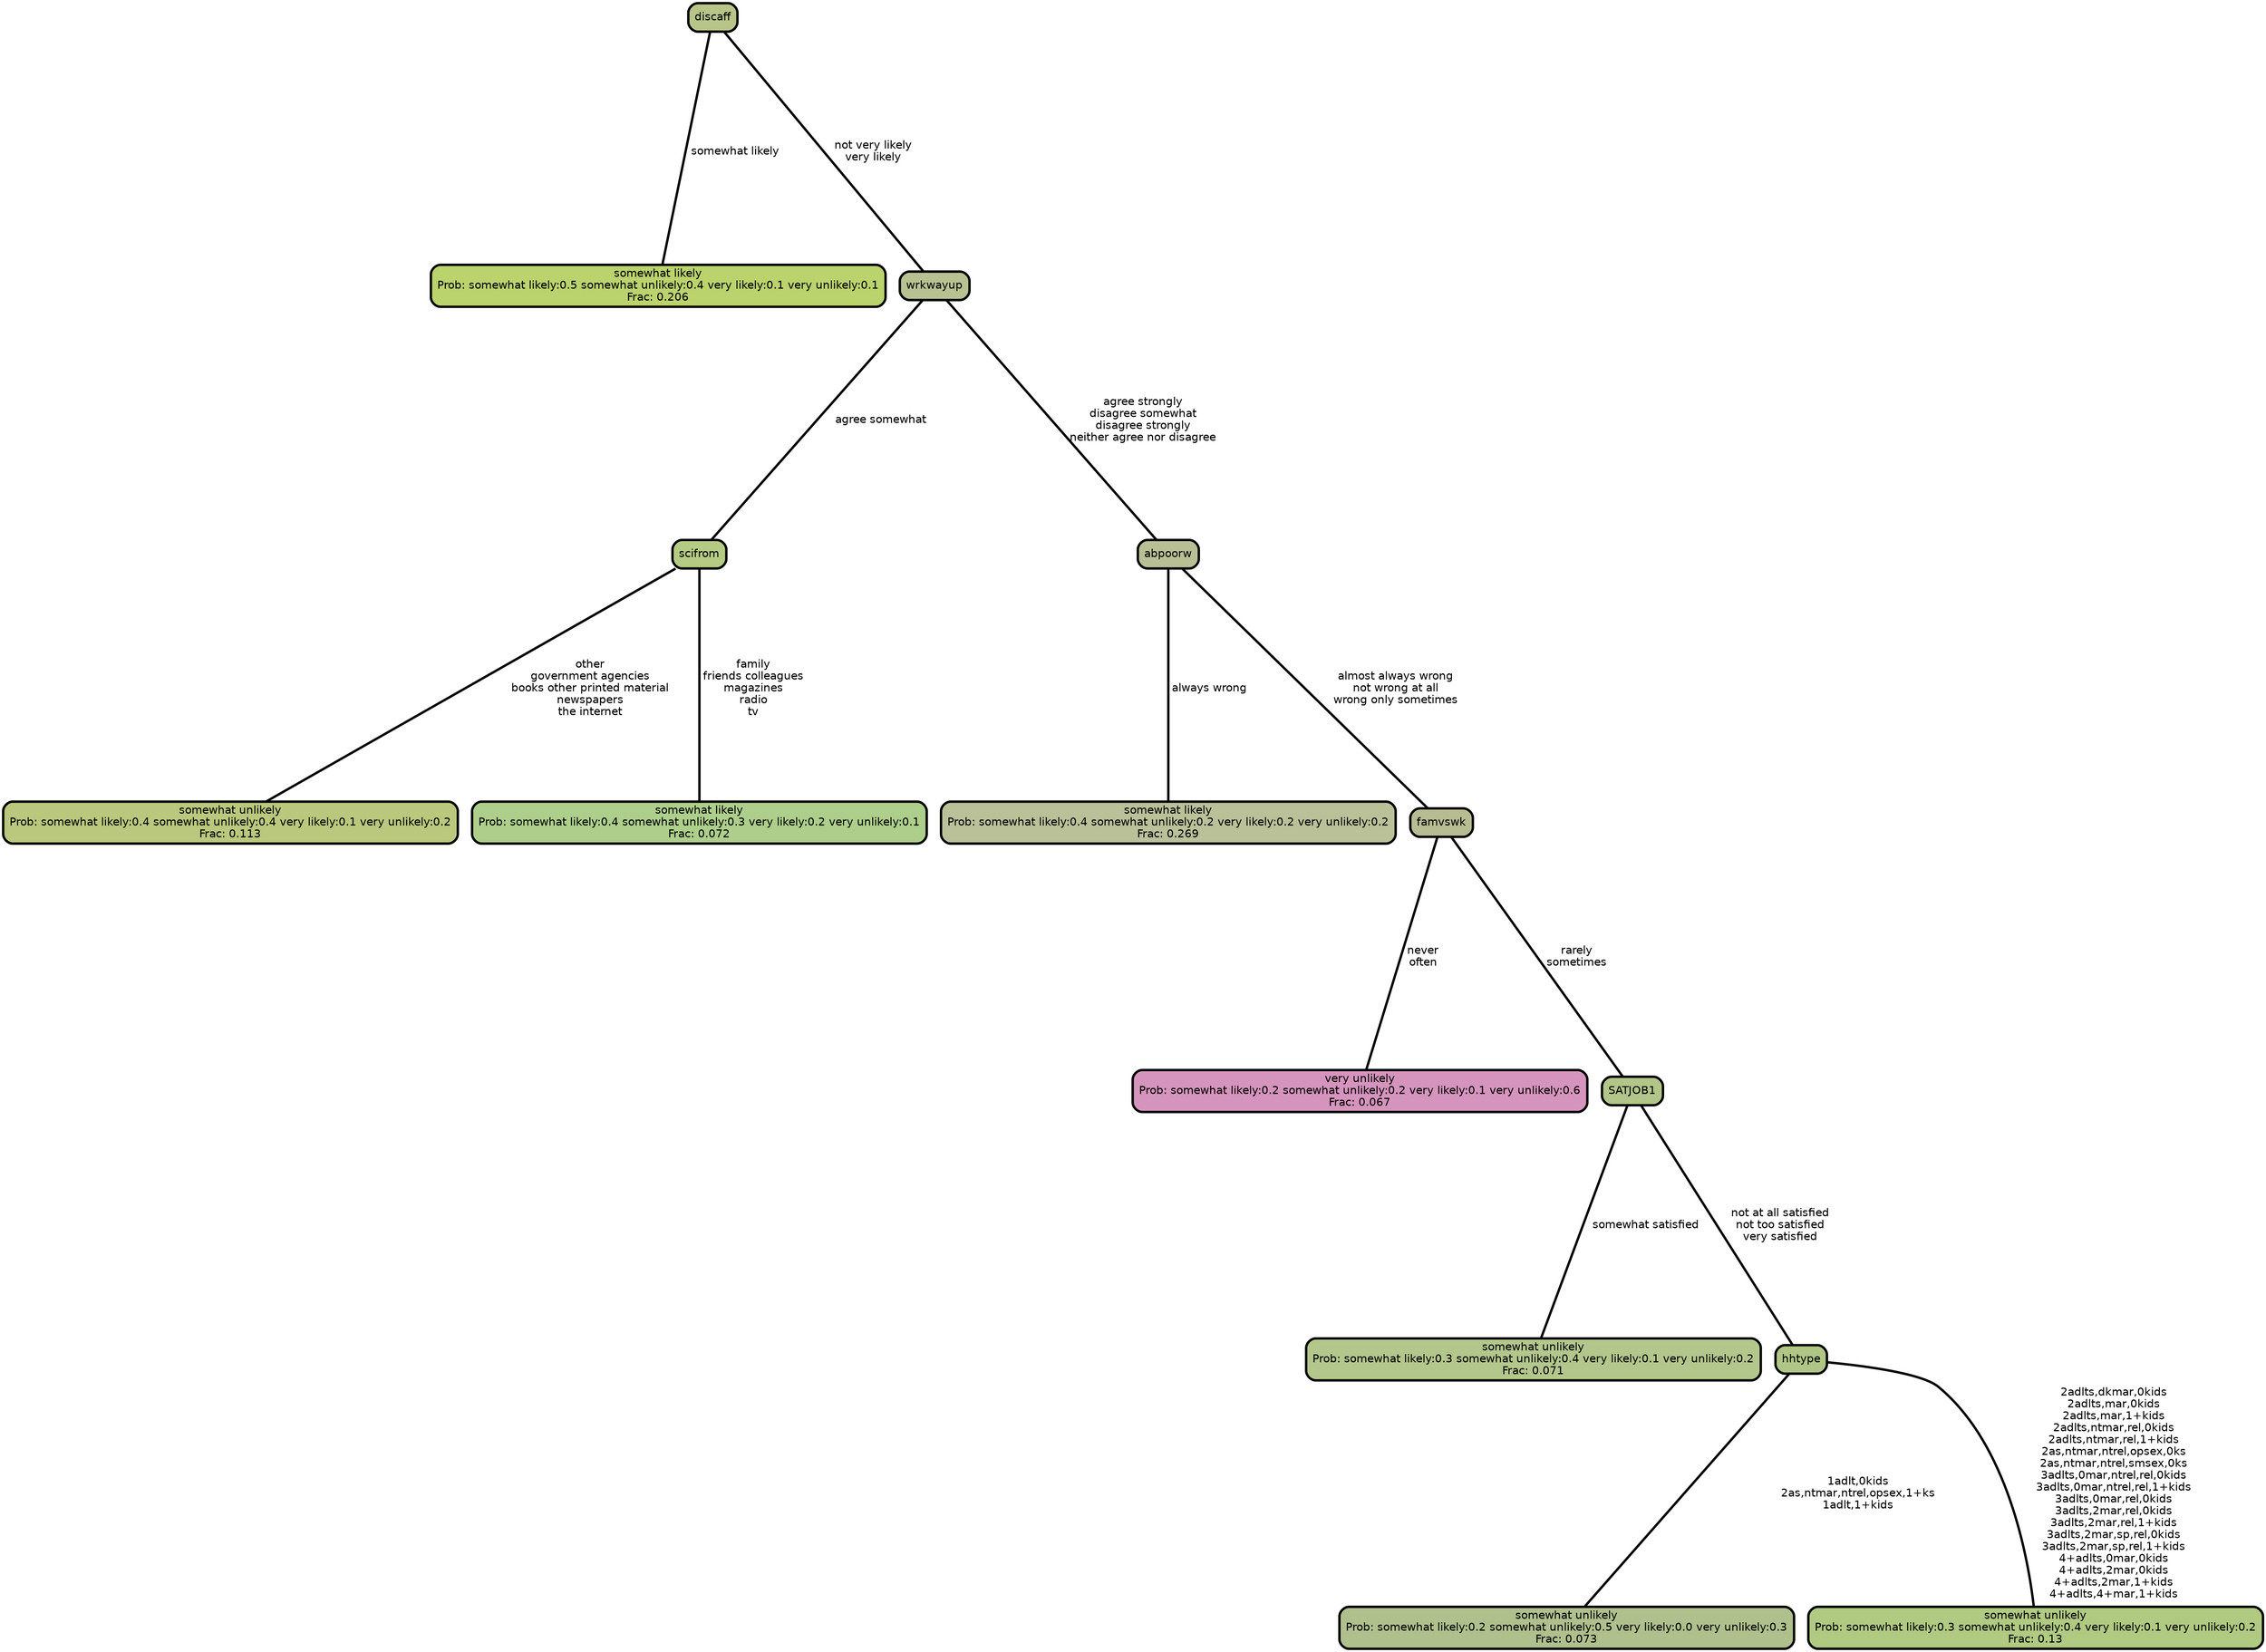 graph Tree {
node [shape=box, style="filled, rounded",color="black",penwidth="3",fontcolor="black",                 fontname=helvetica] ;
graph [ranksep="0 equally", splines=straight,                 bgcolor=transparent, dpi=200] ;
edge [fontname=helvetica, color=black] ;
0 [label="somewhat likely
Prob: somewhat likely:0.5 somewhat unlikely:0.4 very likely:0.1 very unlikely:0.1
Frac: 0.206", fillcolor="#bbd36d"] ;
1 [label="discaff", fillcolor="#b8c589"] ;
2 [label="somewhat unlikely
Prob: somewhat likely:0.4 somewhat unlikely:0.4 very likely:0.1 very unlikely:0.2
Frac: 0.113", fillcolor="#bac87d"] ;
3 [label="scifrom", fillcolor="#b5cb83"] ;
4 [label="somewhat likely
Prob: somewhat likely:0.4 somewhat unlikely:0.3 very likely:0.2 very unlikely:0.1
Frac: 0.072", fillcolor="#adcf8b"] ;
5 [label="wrkwayup", fillcolor="#b8c191"] ;
6 [label="somewhat likely
Prob: somewhat likely:0.4 somewhat unlikely:0.2 very likely:0.2 very unlikely:0.2
Frac: 0.269", fillcolor="#bac199"] ;
7 [label="abpoorw", fillcolor="#b9bf95"] ;
8 [label="very unlikely
Prob: somewhat likely:0.2 somewhat unlikely:0.2 very likely:0.1 very unlikely:0.6
Frac: 0.067", fillcolor="#d594bd"] ;
9 [label="famvswk", fillcolor="#b8bc92"] ;
10 [label="somewhat unlikely
Prob: somewhat likely:0.3 somewhat unlikely:0.4 very likely:0.1 very unlikely:0.2
Frac: 0.071", fillcolor="#b3c78c"] ;
11 [label="SATJOB1", fillcolor="#b1c688"] ;
12 [label="somewhat unlikely
Prob: somewhat likely:0.2 somewhat unlikely:0.5 very likely:0.0 very unlikely:0.3
Frac: 0.073", fillcolor="#afc08d"] ;
13 [label="hhtype", fillcolor="#b0c686"] ;
14 [label="somewhat unlikely
Prob: somewhat likely:0.3 somewhat unlikely:0.4 very likely:0.1 very unlikely:0.2
Frac: 0.13", fillcolor="#b0ca82"] ;
1 -- 0 [label=" somewhat likely",penwidth=3] ;
1 -- 5 [label=" not very likely\n very likely",penwidth=3] ;
3 -- 2 [label=" other\n government agencies\n books other printed material\n newspapers\n the internet",penwidth=3] ;
3 -- 4 [label=" family\n friends colleagues\n magazines\n radio\n tv",penwidth=3] ;
5 -- 3 [label=" agree somewhat",penwidth=3] ;
5 -- 7 [label=" agree strongly\n disagree somewhat\n disagree strongly\n neither agree nor disagree",penwidth=3] ;
7 -- 6 [label=" always wrong",penwidth=3] ;
7 -- 9 [label=" almost always wrong\n not wrong at all\n wrong only sometimes",penwidth=3] ;
9 -- 8 [label=" never\n often",penwidth=3] ;
9 -- 11 [label=" rarely\n sometimes",penwidth=3] ;
11 -- 10 [label=" somewhat satisfied",penwidth=3] ;
11 -- 13 [label=" not at all satisfied\n not too satisfied\n very satisfied",penwidth=3] ;
13 -- 12 [label=" 1adlt,0kids\n 2as,ntmar,ntrel,opsex,1+ks\n 1adlt,1+kids",penwidth=3] ;
13 -- 14 [label=" 2adlts,dkmar,0kids\n 2adlts,mar,0kids\n 2adlts,mar,1+kids\n 2adlts,ntmar,rel,0kids\n 2adlts,ntmar,rel,1+kids\n 2as,ntmar,ntrel,opsex,0ks\n 2as,ntmar,ntrel,smsex,0ks\n 3adlts,0mar,ntrel,rel,0kids\n 3adlts,0mar,ntrel,rel,1+kids\n 3adlts,0mar,rel,0kids\n 3adlts,2mar,rel,0kids\n 3adlts,2mar,rel,1+kids\n 3adlts,2mar,sp,rel,0kids\n 3adlts,2mar,sp,rel,1+kids\n 4+adlts,0mar,0kids\n 4+adlts,2mar,0kids\n 4+adlts,2mar,1+kids\n 4+adlts,4+mar,1+kids",penwidth=3] ;
{rank = same;}}